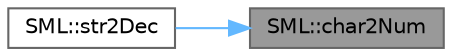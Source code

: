 digraph "SML::char2Num"
{
 // LATEX_PDF_SIZE
  bgcolor="transparent";
  edge [fontname=Helvetica,fontsize=10,labelfontname=Helvetica,labelfontsize=10];
  node [fontname=Helvetica,fontsize=10,shape=box,height=0.2,width=0.4];
  rankdir="RL";
  Node1 [id="Node000001",label="SML::char2Num",height=0.2,width=0.4,color="gray40", fillcolor="grey60", style="filled", fontcolor="black",tooltip="Convert character to number."];
  Node1 -> Node2 [id="edge1_Node000001_Node000002",dir="back",color="steelblue1",style="solid",tooltip=" "];
  Node2 [id="Node000002",label="SML::str2Dec",height=0.2,width=0.4,color="grey40", fillcolor="white", style="filled",URL="$group___s_m_l.html#ga418e8d4462113cf5d9eb228c081a4135",tooltip="Convert C-string to decimal value."];
}
